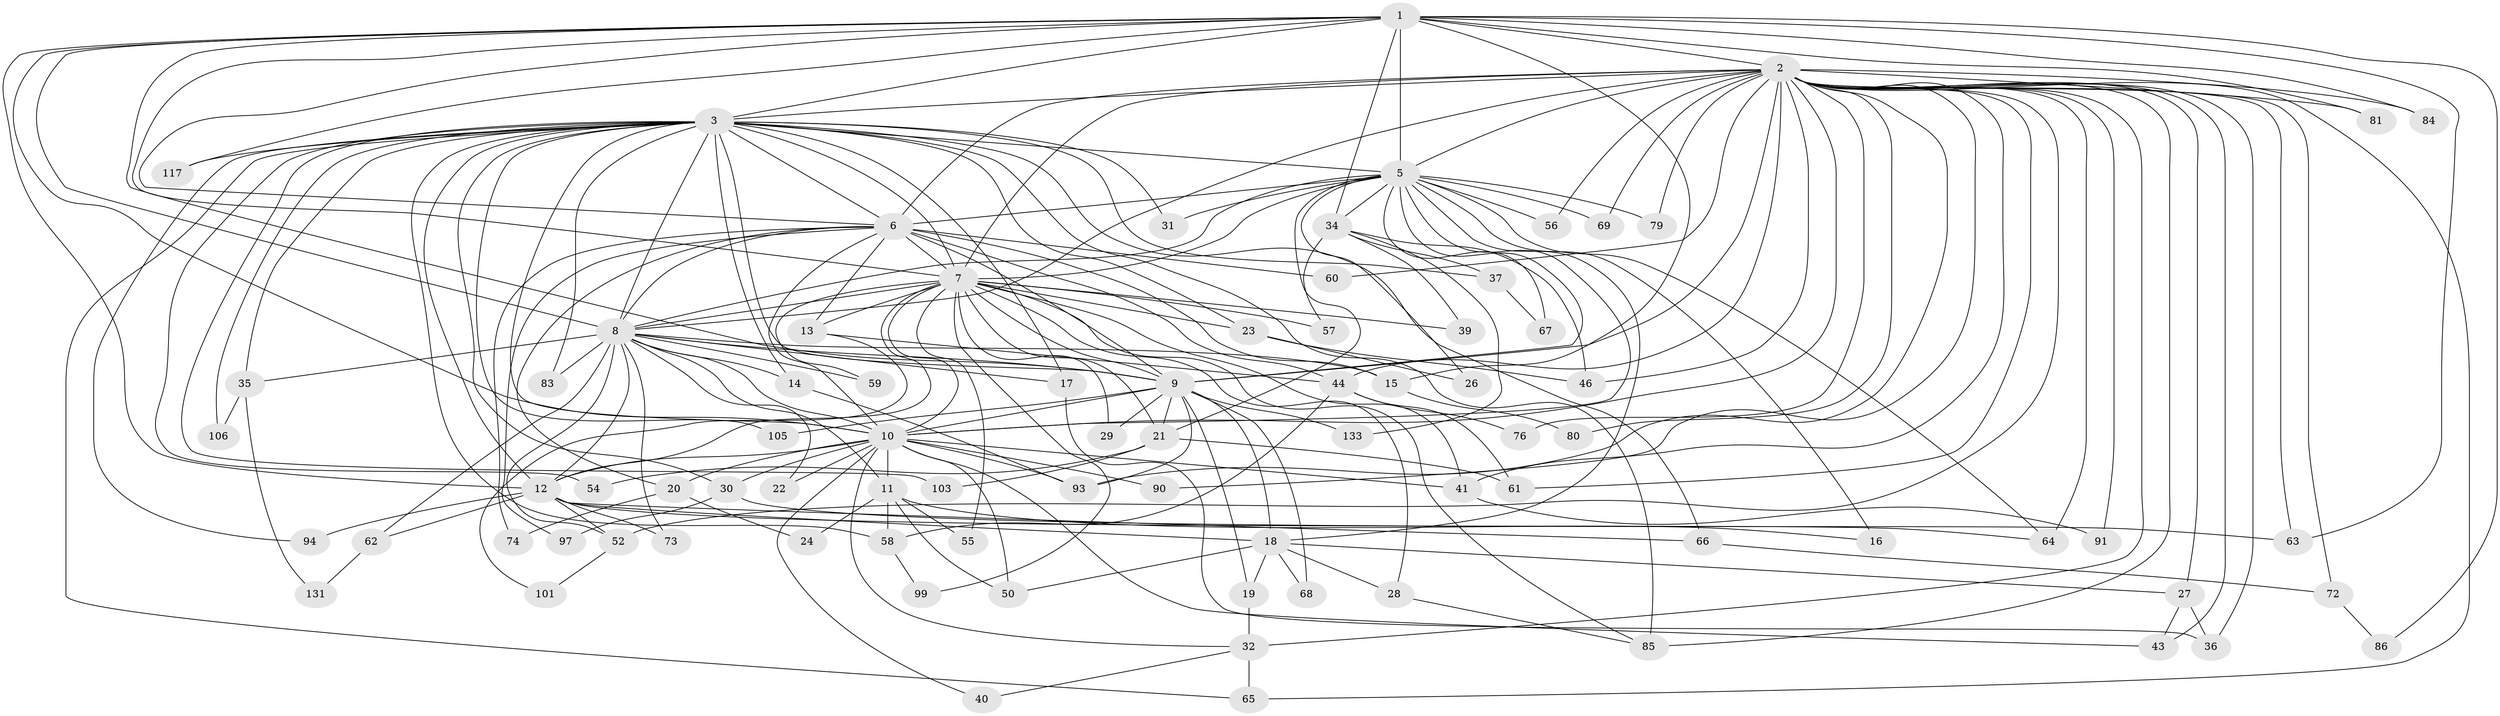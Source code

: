 // original degree distribution, {19: 0.014492753623188406, 20: 0.014492753623188406, 31: 0.007246376811594203, 30: 0.007246376811594203, 28: 0.007246376811594203, 25: 0.014492753623188406, 22: 0.007246376811594203, 7: 0.014492753623188406, 10: 0.007246376811594203, 4: 0.10144927536231885, 3: 0.17391304347826086, 2: 0.5797101449275363, 8: 0.007246376811594203, 6: 0.014492753623188406, 5: 0.014492753623188406, 12: 0.007246376811594203, 9: 0.007246376811594203}
// Generated by graph-tools (version 1.1) at 2025/17/03/04/25 18:17:37]
// undirected, 82 vertices, 205 edges
graph export_dot {
graph [start="1"]
  node [color=gray90,style=filled];
  1;
  2 [super="+129+4+48+25+42"];
  3;
  5 [super="+137+112+115+130+77+51+116+96+53"];
  6 [super="+98"];
  7;
  8 [super="+38"];
  9;
  10;
  11 [super="+119"];
  12 [super="+33+78+120+113+102"];
  13;
  14;
  15 [super="+124"];
  16;
  17;
  18;
  19;
  20;
  21;
  22;
  23;
  24;
  26;
  27 [super="+127"];
  28 [super="+118"];
  29;
  30;
  31;
  32;
  34;
  35;
  36 [super="+123"];
  37;
  39;
  40;
  41 [super="+71"];
  43;
  44 [super="+125+75+104+92"];
  46 [super="+122"];
  50;
  52 [super="+134"];
  54;
  55;
  56;
  57;
  58;
  59;
  60;
  61;
  62;
  63;
  64 [super="+107"];
  65 [super="+100"];
  66;
  67;
  68;
  69;
  72;
  73;
  74;
  76;
  79;
  80;
  81;
  83;
  84;
  85 [super="+87"];
  86;
  90;
  91;
  93 [super="+95"];
  94;
  97;
  99;
  101;
  103;
  105;
  106;
  117;
  131;
  133;
  1 -- 2 [weight=3];
  1 -- 3;
  1 -- 5 [weight=2];
  1 -- 6;
  1 -- 7;
  1 -- 8;
  1 -- 9;
  1 -- 10;
  1 -- 34;
  1 -- 63;
  1 -- 81;
  1 -- 84;
  1 -- 86;
  1 -- 117;
  1 -- 12;
  1 -- 15;
  2 -- 3 [weight=3];
  2 -- 5 [weight=5];
  2 -- 6 [weight=2];
  2 -- 7 [weight=2];
  2 -- 8 [weight=4];
  2 -- 9 [weight=4];
  2 -- 10 [weight=2];
  2 -- 56;
  2 -- 60;
  2 -- 69;
  2 -- 72;
  2 -- 80;
  2 -- 32 [weight=2];
  2 -- 64;
  2 -- 65;
  2 -- 76;
  2 -- 79;
  2 -- 81 [weight=2];
  2 -- 84;
  2 -- 85;
  2 -- 90;
  2 -- 27;
  2 -- 91;
  2 -- 93;
  2 -- 43;
  2 -- 46;
  2 -- 52 [weight=2];
  2 -- 61;
  2 -- 41;
  2 -- 44 [weight=4];
  2 -- 36;
  2 -- 63;
  3 -- 5 [weight=2];
  3 -- 6;
  3 -- 7;
  3 -- 8;
  3 -- 9;
  3 -- 10;
  3 -- 14;
  3 -- 17;
  3 -- 23;
  3 -- 30;
  3 -- 31;
  3 -- 35;
  3 -- 37;
  3 -- 54;
  3 -- 58;
  3 -- 66;
  3 -- 83;
  3 -- 94;
  3 -- 103;
  3 -- 105;
  3 -- 106;
  3 -- 117;
  3 -- 12 [weight=2];
  3 -- 65;
  3 -- 85;
  5 -- 6 [weight=3];
  5 -- 7;
  5 -- 8;
  5 -- 9;
  5 -- 10 [weight=2];
  5 -- 16;
  5 -- 26;
  5 -- 31;
  5 -- 34;
  5 -- 56;
  5 -- 67;
  5 -- 69;
  5 -- 79;
  5 -- 18;
  5 -- 64;
  5 -- 21;
  6 -- 7 [weight=2];
  6 -- 8;
  6 -- 9;
  6 -- 10;
  6 -- 13;
  6 -- 15;
  6 -- 20;
  6 -- 60;
  6 -- 74;
  6 -- 97;
  6 -- 44 [weight=2];
  7 -- 8;
  7 -- 9;
  7 -- 10;
  7 -- 12 [weight=2];
  7 -- 13;
  7 -- 21;
  7 -- 23;
  7 -- 28 [weight=2];
  7 -- 29;
  7 -- 39;
  7 -- 41;
  7 -- 55;
  7 -- 57;
  7 -- 59;
  7 -- 99;
  7 -- 85;
  8 -- 9;
  8 -- 10 [weight=2];
  8 -- 11;
  8 -- 14;
  8 -- 15;
  8 -- 17;
  8 -- 22;
  8 -- 35;
  8 -- 59;
  8 -- 62;
  8 -- 73;
  8 -- 52;
  8 -- 83;
  8 -- 12;
  9 -- 10;
  9 -- 18;
  9 -- 19;
  9 -- 21;
  9 -- 29;
  9 -- 68;
  9 -- 93;
  9 -- 105;
  9 -- 133;
  10 -- 11 [weight=3];
  10 -- 12;
  10 -- 20;
  10 -- 22;
  10 -- 30;
  10 -- 32;
  10 -- 40;
  10 -- 41;
  10 -- 43;
  10 -- 50;
  10 -- 90;
  10 -- 93;
  11 -- 16;
  11 -- 24;
  11 -- 55;
  11 -- 58;
  11 -- 50;
  12 -- 18;
  12 -- 52;
  12 -- 62;
  12 -- 66;
  12 -- 73;
  12 -- 94;
  12 -- 64;
  13 -- 44;
  13 -- 101;
  14 -- 93;
  15 -- 80;
  17 -- 36;
  18 -- 19;
  18 -- 27;
  18 -- 28;
  18 -- 50;
  18 -- 68;
  19 -- 32;
  20 -- 24;
  20 -- 74;
  21 -- 54;
  21 -- 61;
  21 -- 103;
  23 -- 26;
  23 -- 46;
  27 -- 36;
  27 -- 43;
  28 -- 85;
  30 -- 63;
  30 -- 97;
  32 -- 40;
  32 -- 65;
  34 -- 37;
  34 -- 39;
  34 -- 46;
  34 -- 57;
  34 -- 133;
  35 -- 106;
  35 -- 131;
  37 -- 67;
  41 -- 91;
  44 -- 76;
  44 -- 61;
  44 -- 58;
  52 -- 101;
  58 -- 99;
  62 -- 131;
  66 -- 72;
  72 -- 86;
}

